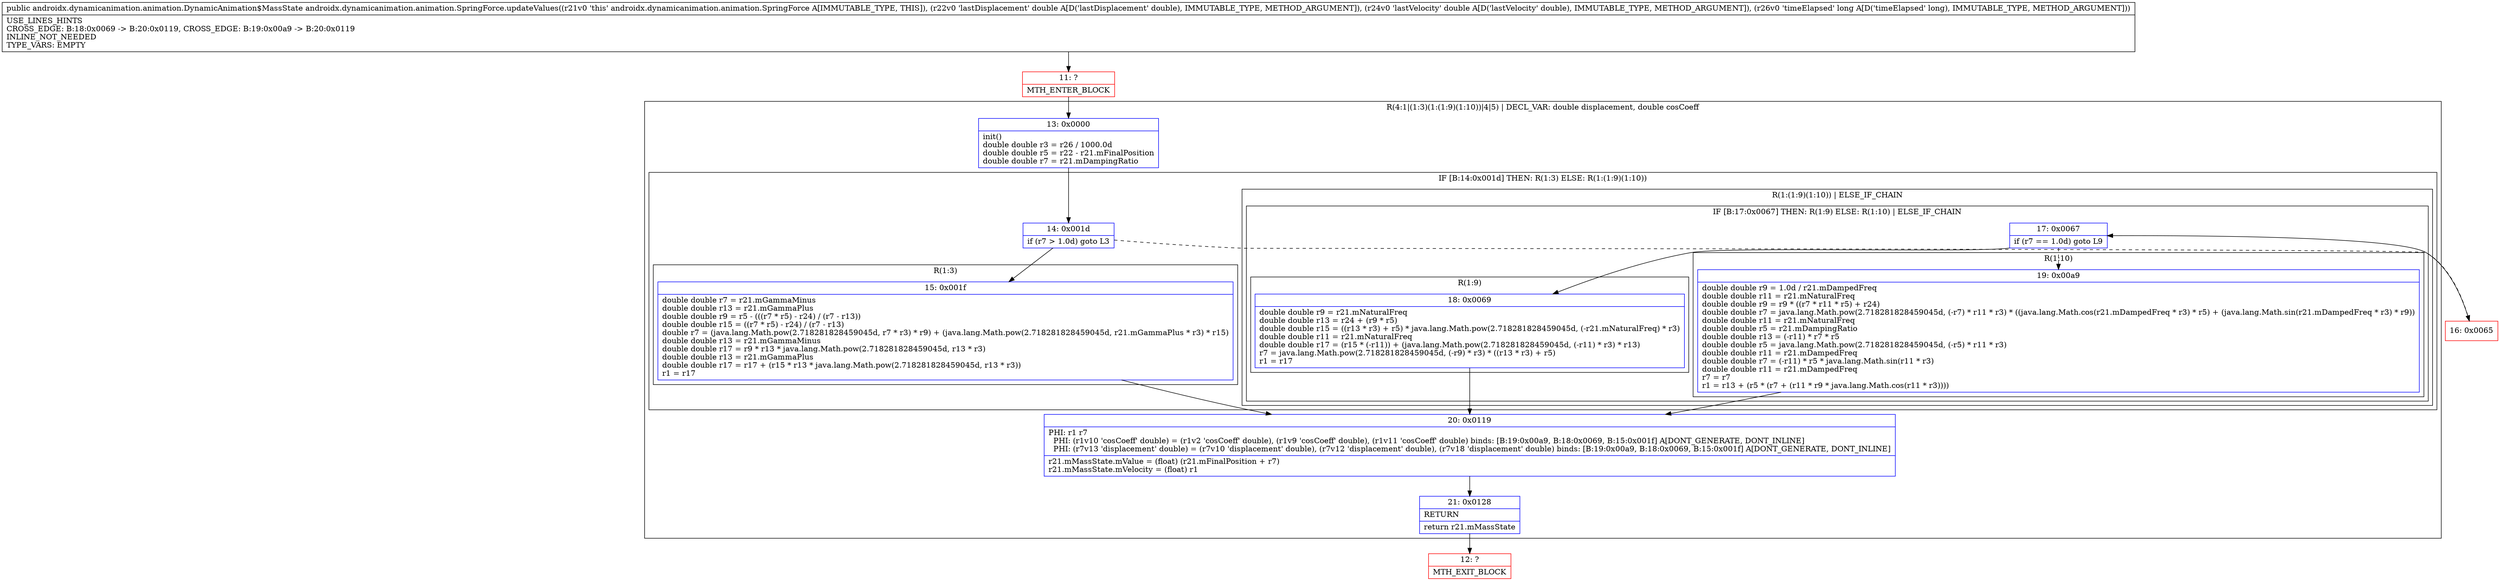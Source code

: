 digraph "CFG forandroidx.dynamicanimation.animation.SpringForce.updateValues(DDJ)Landroidx\/dynamicanimation\/animation\/DynamicAnimation$MassState;" {
subgraph cluster_Region_584596781 {
label = "R(4:1|(1:3)(1:(1:9)(1:10))|4|5) | DECL_VAR: double displacement, double cosCoeff\l";
node [shape=record,color=blue];
Node_13 [shape=record,label="{13\:\ 0x0000|init()\ldouble double r3 = r26 \/ 1000.0d\ldouble double r5 = r22 \- r21.mFinalPosition\ldouble double r7 = r21.mDampingRatio\l}"];
subgraph cluster_IfRegion_22824454 {
label = "IF [B:14:0x001d] THEN: R(1:3) ELSE: R(1:(1:9)(1:10))";
node [shape=record,color=blue];
Node_14 [shape=record,label="{14\:\ 0x001d|if (r7 \> 1.0d) goto L3\l}"];
subgraph cluster_Region_861989594 {
label = "R(1:3)";
node [shape=record,color=blue];
Node_15 [shape=record,label="{15\:\ 0x001f|double double r7 = r21.mGammaMinus\ldouble double r13 = r21.mGammaPlus\ldouble double r9 = r5 \- (((r7 * r5) \- r24) \/ (r7 \- r13))\ldouble double r15 = ((r7 * r5) \- r24) \/ (r7 \- r13)\ldouble r7 = (java.lang.Math.pow(2.718281828459045d, r7 * r3) * r9) + (java.lang.Math.pow(2.718281828459045d, r21.mGammaPlus * r3) * r15)\ldouble double r13 = r21.mGammaMinus\ldouble double r17 = r9 * r13 * java.lang.Math.pow(2.718281828459045d, r13 * r3)\ldouble double r13 = r21.mGammaPlus\ldouble double r17 = r17 + (r15 * r13 * java.lang.Math.pow(2.718281828459045d, r13 * r3))\lr1 = r17\l}"];
}
subgraph cluster_Region_131044276 {
label = "R(1:(1:9)(1:10)) | ELSE_IF_CHAIN\l";
node [shape=record,color=blue];
subgraph cluster_IfRegion_895371981 {
label = "IF [B:17:0x0067] THEN: R(1:9) ELSE: R(1:10) | ELSE_IF_CHAIN\l";
node [shape=record,color=blue];
Node_17 [shape=record,label="{17\:\ 0x0067|if (r7 == 1.0d) goto L9\l}"];
subgraph cluster_Region_456236100 {
label = "R(1:9)";
node [shape=record,color=blue];
Node_18 [shape=record,label="{18\:\ 0x0069|double double r9 = r21.mNaturalFreq\ldouble double r13 = r24 + (r9 * r5)\ldouble double r15 = ((r13 * r3) + r5) * java.lang.Math.pow(2.718281828459045d, (\-r21.mNaturalFreq) * r3)\ldouble double r11 = r21.mNaturalFreq\ldouble double r17 = (r15 * (\-r11)) + (java.lang.Math.pow(2.718281828459045d, (\-r11) * r3) * r13)\lr7 = java.lang.Math.pow(2.718281828459045d, (\-r9) * r3) * ((r13 * r3) + r5)\lr1 = r17\l}"];
}
subgraph cluster_Region_1645096511 {
label = "R(1:10)";
node [shape=record,color=blue];
Node_19 [shape=record,label="{19\:\ 0x00a9|double double r9 = 1.0d \/ r21.mDampedFreq\ldouble double r11 = r21.mNaturalFreq\ldouble double r9 = r9 * ((r7 * r11 * r5) + r24)\ldouble double r7 = java.lang.Math.pow(2.718281828459045d, (\-r7) * r11 * r3) * ((java.lang.Math.cos(r21.mDampedFreq * r3) * r5) + (java.lang.Math.sin(r21.mDampedFreq * r3) * r9))\ldouble double r11 = r21.mNaturalFreq\ldouble double r5 = r21.mDampingRatio\ldouble double r13 = (\-r11) * r7 * r5\ldouble double r5 = java.lang.Math.pow(2.718281828459045d, (\-r5) * r11 * r3)\ldouble double r11 = r21.mDampedFreq\ldouble double r7 = (\-r11) * r5 * java.lang.Math.sin(r11 * r3)\ldouble double r11 = r21.mDampedFreq\lr7 = r7\lr1 = r13 + (r5 * (r7 + (r11 * r9 * java.lang.Math.cos(r11 * r3))))\l}"];
}
}
}
}
Node_20 [shape=record,label="{20\:\ 0x0119|PHI: r1 r7 \l  PHI: (r1v10 'cosCoeff' double) = (r1v2 'cosCoeff' double), (r1v9 'cosCoeff' double), (r1v11 'cosCoeff' double) binds: [B:19:0x00a9, B:18:0x0069, B:15:0x001f] A[DONT_GENERATE, DONT_INLINE]\l  PHI: (r7v13 'displacement' double) = (r7v10 'displacement' double), (r7v12 'displacement' double), (r7v18 'displacement' double) binds: [B:19:0x00a9, B:18:0x0069, B:15:0x001f] A[DONT_GENERATE, DONT_INLINE]\l|r21.mMassState.mValue = (float) (r21.mFinalPosition + r7)\lr21.mMassState.mVelocity = (float) r1\l}"];
Node_21 [shape=record,label="{21\:\ 0x0128|RETURN\l|return r21.mMassState\l}"];
}
Node_11 [shape=record,color=red,label="{11\:\ ?|MTH_ENTER_BLOCK\l}"];
Node_12 [shape=record,color=red,label="{12\:\ ?|MTH_EXIT_BLOCK\l}"];
Node_16 [shape=record,color=red,label="{16\:\ 0x0065}"];
MethodNode[shape=record,label="{public androidx.dynamicanimation.animation.DynamicAnimation$MassState androidx.dynamicanimation.animation.SpringForce.updateValues((r21v0 'this' androidx.dynamicanimation.animation.SpringForce A[IMMUTABLE_TYPE, THIS]), (r22v0 'lastDisplacement' double A[D('lastDisplacement' double), IMMUTABLE_TYPE, METHOD_ARGUMENT]), (r24v0 'lastVelocity' double A[D('lastVelocity' double), IMMUTABLE_TYPE, METHOD_ARGUMENT]), (r26v0 'timeElapsed' long A[D('timeElapsed' long), IMMUTABLE_TYPE, METHOD_ARGUMENT]))  | USE_LINES_HINTS\lCROSS_EDGE: B:18:0x0069 \-\> B:20:0x0119, CROSS_EDGE: B:19:0x00a9 \-\> B:20:0x0119\lINLINE_NOT_NEEDED\lTYPE_VARS: EMPTY\l}"];
MethodNode -> Node_11;Node_13 -> Node_14;
Node_14 -> Node_15;
Node_14 -> Node_16[style=dashed];
Node_15 -> Node_20;
Node_17 -> Node_18;
Node_17 -> Node_19[style=dashed];
Node_18 -> Node_20;
Node_19 -> Node_20;
Node_20 -> Node_21;
Node_21 -> Node_12;
Node_11 -> Node_13;
Node_16 -> Node_17;
}

